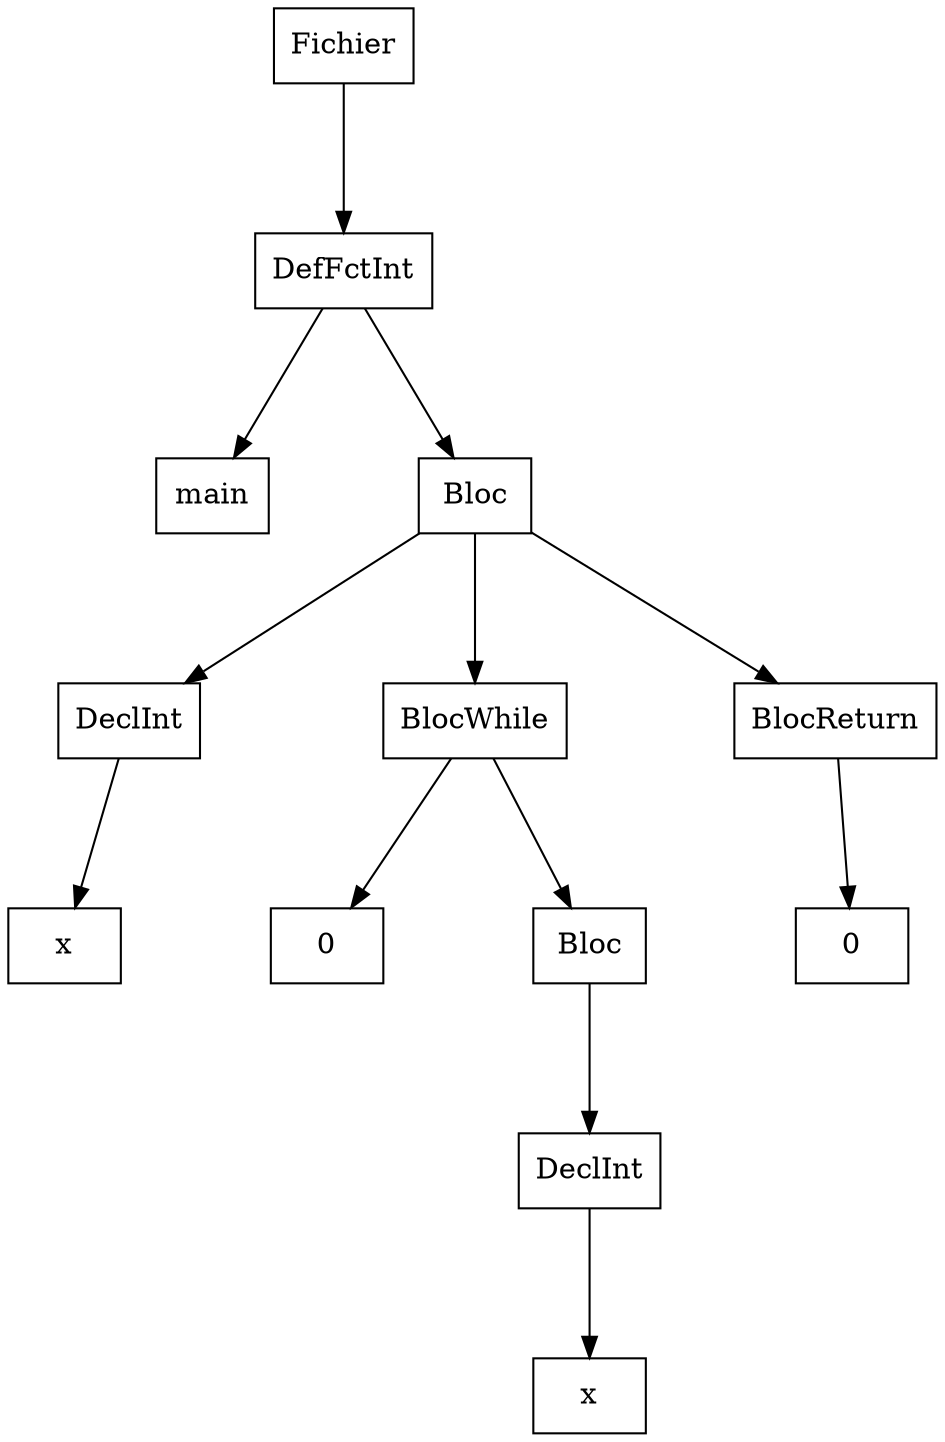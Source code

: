 digraph "ast"{

	nodesep=1;
	ranksep=1;

	N0 [label="Fichier", shape="box"];
	N1 [label="DefFctInt", shape="box"];
	N2 [label="main", shape="box"];
	N3 [label="Bloc", shape="box"];
	N4 [label="DeclInt", shape="box"];
	N5 [label="x", shape="box"];
	N6 [label="BlocWhile", shape="box"];
	N7 [label="0", shape="box"];
	N8 [label="Bloc", shape="box"];
	N9 [label="DeclInt", shape="box"];
	N10 [label="x", shape="box"];
	N11 [label="BlocReturn", shape="box"];
	N12 [label="0", shape="box"];

	N1 -> N2; 
	N4 -> N5; 
	N3 -> N4; 
	N6 -> N7; 
	N9 -> N10; 
	N8 -> N9; 
	N6 -> N8; 
	N3 -> N6; 
	N11 -> N12; 
	N3 -> N11; 
	N1 -> N3; 
	N0 -> N1; 
}
